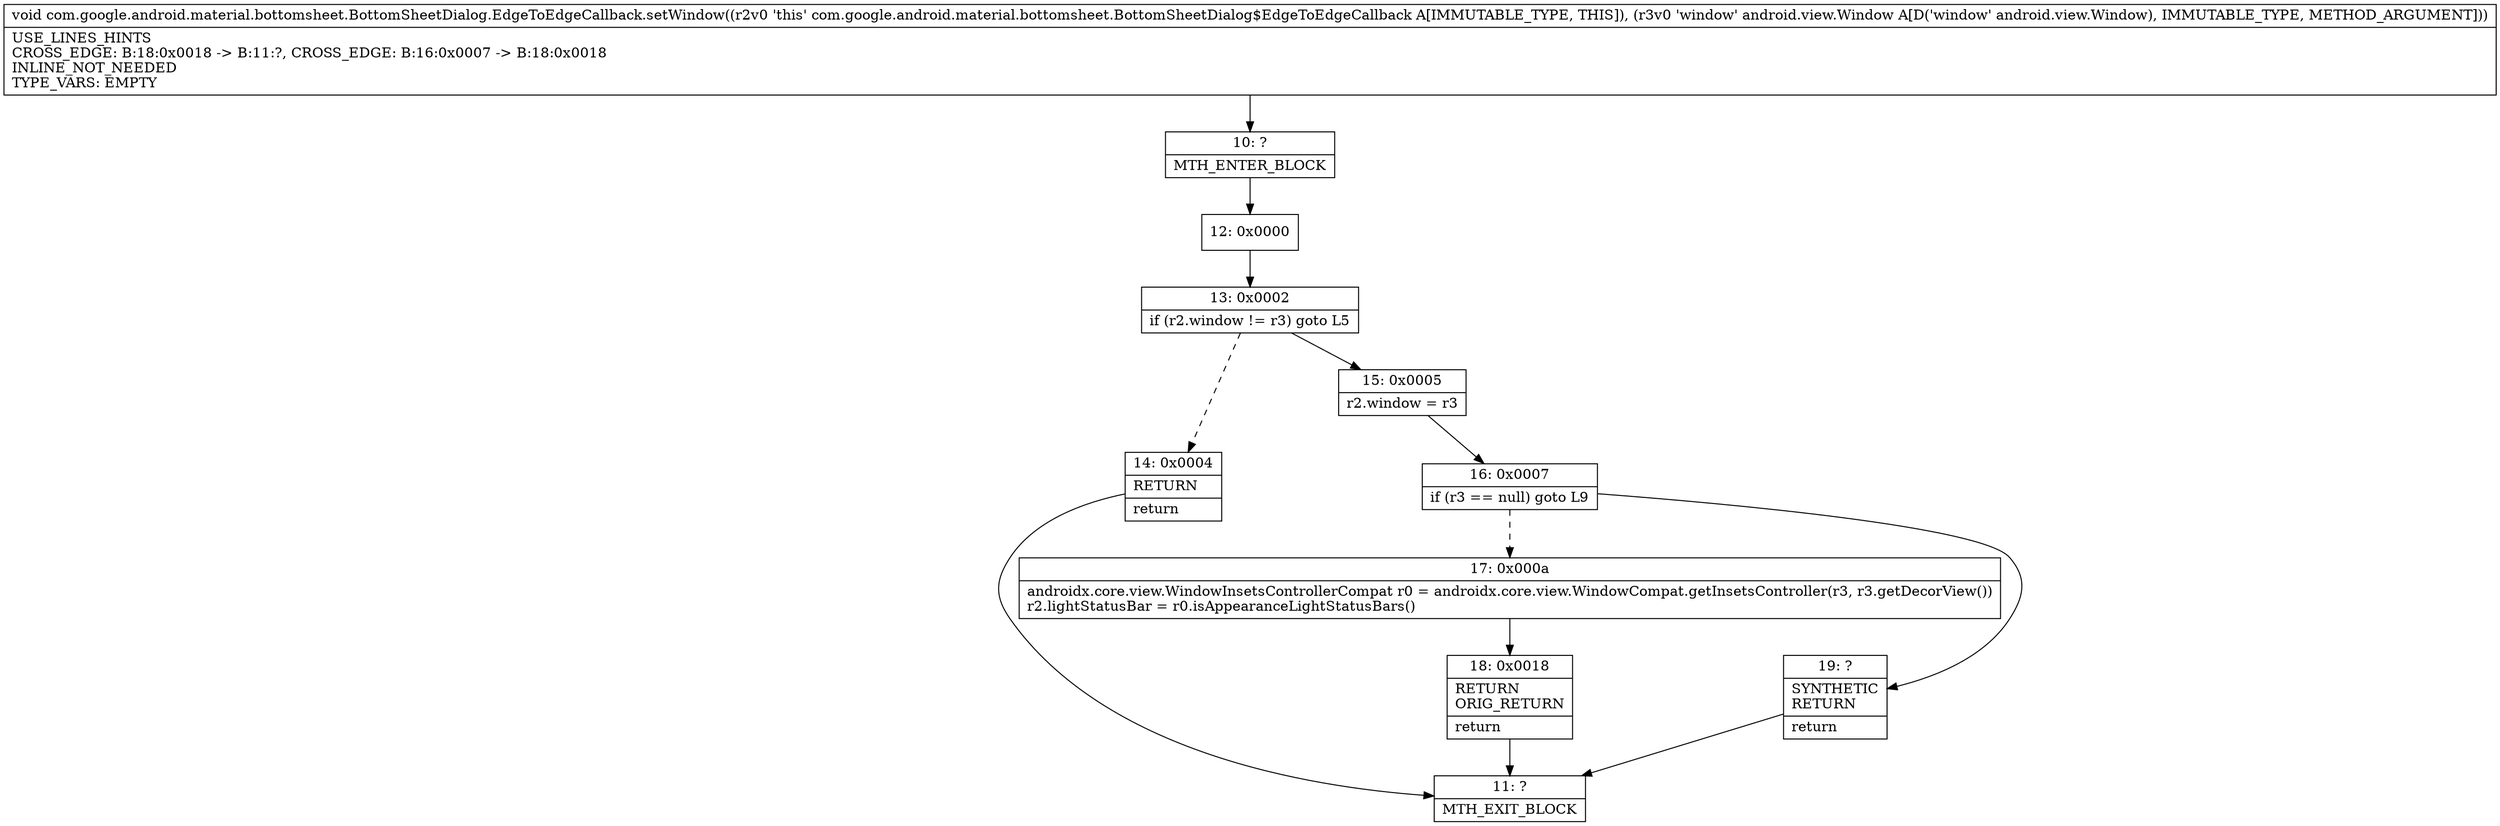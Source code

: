 digraph "CFG forcom.google.android.material.bottomsheet.BottomSheetDialog.EdgeToEdgeCallback.setWindow(Landroid\/view\/Window;)V" {
Node_10 [shape=record,label="{10\:\ ?|MTH_ENTER_BLOCK\l}"];
Node_12 [shape=record,label="{12\:\ 0x0000}"];
Node_13 [shape=record,label="{13\:\ 0x0002|if (r2.window != r3) goto L5\l}"];
Node_14 [shape=record,label="{14\:\ 0x0004|RETURN\l|return\l}"];
Node_11 [shape=record,label="{11\:\ ?|MTH_EXIT_BLOCK\l}"];
Node_15 [shape=record,label="{15\:\ 0x0005|r2.window = r3\l}"];
Node_16 [shape=record,label="{16\:\ 0x0007|if (r3 == null) goto L9\l}"];
Node_17 [shape=record,label="{17\:\ 0x000a|androidx.core.view.WindowInsetsControllerCompat r0 = androidx.core.view.WindowCompat.getInsetsController(r3, r3.getDecorView())\lr2.lightStatusBar = r0.isAppearanceLightStatusBars()\l}"];
Node_18 [shape=record,label="{18\:\ 0x0018|RETURN\lORIG_RETURN\l|return\l}"];
Node_19 [shape=record,label="{19\:\ ?|SYNTHETIC\lRETURN\l|return\l}"];
MethodNode[shape=record,label="{void com.google.android.material.bottomsheet.BottomSheetDialog.EdgeToEdgeCallback.setWindow((r2v0 'this' com.google.android.material.bottomsheet.BottomSheetDialog$EdgeToEdgeCallback A[IMMUTABLE_TYPE, THIS]), (r3v0 'window' android.view.Window A[D('window' android.view.Window), IMMUTABLE_TYPE, METHOD_ARGUMENT]))  | USE_LINES_HINTS\lCROSS_EDGE: B:18:0x0018 \-\> B:11:?, CROSS_EDGE: B:16:0x0007 \-\> B:18:0x0018\lINLINE_NOT_NEEDED\lTYPE_VARS: EMPTY\l}"];
MethodNode -> Node_10;Node_10 -> Node_12;
Node_12 -> Node_13;
Node_13 -> Node_14[style=dashed];
Node_13 -> Node_15;
Node_14 -> Node_11;
Node_15 -> Node_16;
Node_16 -> Node_17[style=dashed];
Node_16 -> Node_19;
Node_17 -> Node_18;
Node_18 -> Node_11;
Node_19 -> Node_11;
}

